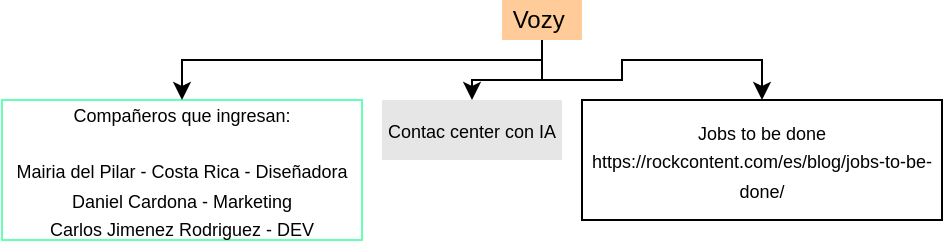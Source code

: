 <mxfile version="14.4.7" type="github">
  <diagram id="-THloqpTqD0Sc_wY_-kg" name="Page-1">
    <mxGraphModel dx="852" dy="2588" grid="1" gridSize="10" guides="1" tooltips="1" connect="1" arrows="1" fold="1" page="1" pageScale="1" pageWidth="2000" pageHeight="2000" math="0" shadow="0">
      <root>
        <mxCell id="0" />
        <mxCell id="1" parent="0" />
        <mxCell id="saKHfnPTgqrWqYb_n48D-1" value="&lt;font style=&quot;font-size: 9px&quot;&gt;&lt;font&gt;Compañeros que ingresan:&lt;br&gt;&lt;br&gt;Mairia del Pilar - Costa Rica - Diseñadora&lt;br&gt;Daniel Cardona - Marketing&lt;br&gt;&lt;/font&gt;Carlos Jimenez Rodriguez - DEV&lt;/font&gt;" style="text;html=1;strokeColor=#66FFB3;fillColor=none;align=center;verticalAlign=middle;whiteSpace=wrap;rounded=0;" parent="1" vertex="1">
          <mxGeometry x="30" y="-340" width="180" height="70" as="geometry" />
        </mxCell>
        <mxCell id="saKHfnPTgqrWqYb_n48D-4" value="" style="edgeStyle=orthogonalEdgeStyle;rounded=0;orthogonalLoop=1;jettySize=auto;html=1;" parent="1" source="saKHfnPTgqrWqYb_n48D-2" target="saKHfnPTgqrWqYb_n48D-3" edge="1">
          <mxGeometry relative="1" as="geometry" />
        </mxCell>
        <mxCell id="saKHfnPTgqrWqYb_n48D-5" style="edgeStyle=orthogonalEdgeStyle;rounded=0;orthogonalLoop=1;jettySize=auto;html=1;exitX=0.5;exitY=1;exitDx=0;exitDy=0;" parent="1" source="saKHfnPTgqrWqYb_n48D-2" target="saKHfnPTgqrWqYb_n48D-1" edge="1">
          <mxGeometry relative="1" as="geometry">
            <Array as="points">
              <mxPoint x="300" y="-360" />
              <mxPoint x="120" y="-360" />
            </Array>
          </mxGeometry>
        </mxCell>
        <mxCell id="VC4Qg29W8wu1gWheFBV4-2" style="edgeStyle=orthogonalEdgeStyle;rounded=0;orthogonalLoop=1;jettySize=auto;html=1;" edge="1" parent="1" source="saKHfnPTgqrWqYb_n48D-2" target="VC4Qg29W8wu1gWheFBV4-1">
          <mxGeometry relative="1" as="geometry" />
        </mxCell>
        <mxCell id="saKHfnPTgqrWqYb_n48D-2" value="Vozy&amp;nbsp;" style="text;html=1;strokeColor=none;fillColor=#FFCC99;align=center;verticalAlign=middle;whiteSpace=wrap;rounded=0;" parent="1" vertex="1">
          <mxGeometry x="280" y="-390" width="40" height="20" as="geometry" />
        </mxCell>
        <mxCell id="saKHfnPTgqrWqYb_n48D-3" value="&lt;font style=&quot;font-size: 9px&quot;&gt;Contac center con IA&lt;/font&gt;" style="whiteSpace=wrap;html=1;rounded=0;strokeColor=none;fillColor=#E6E6E6;" parent="1" vertex="1">
          <mxGeometry x="220" y="-340" width="90" height="30" as="geometry" />
        </mxCell>
        <mxCell id="VC4Qg29W8wu1gWheFBV4-1" value="&lt;font style=&quot;font-size: 9px&quot;&gt;Jobs to be done&lt;br&gt;https://rockcontent.com/es/blog/jobs-to-be-done/&lt;/font&gt;" style="rounded=0;whiteSpace=wrap;html=1;" vertex="1" parent="1">
          <mxGeometry x="320" y="-340" width="180" height="60" as="geometry" />
        </mxCell>
      </root>
    </mxGraphModel>
  </diagram>
</mxfile>
